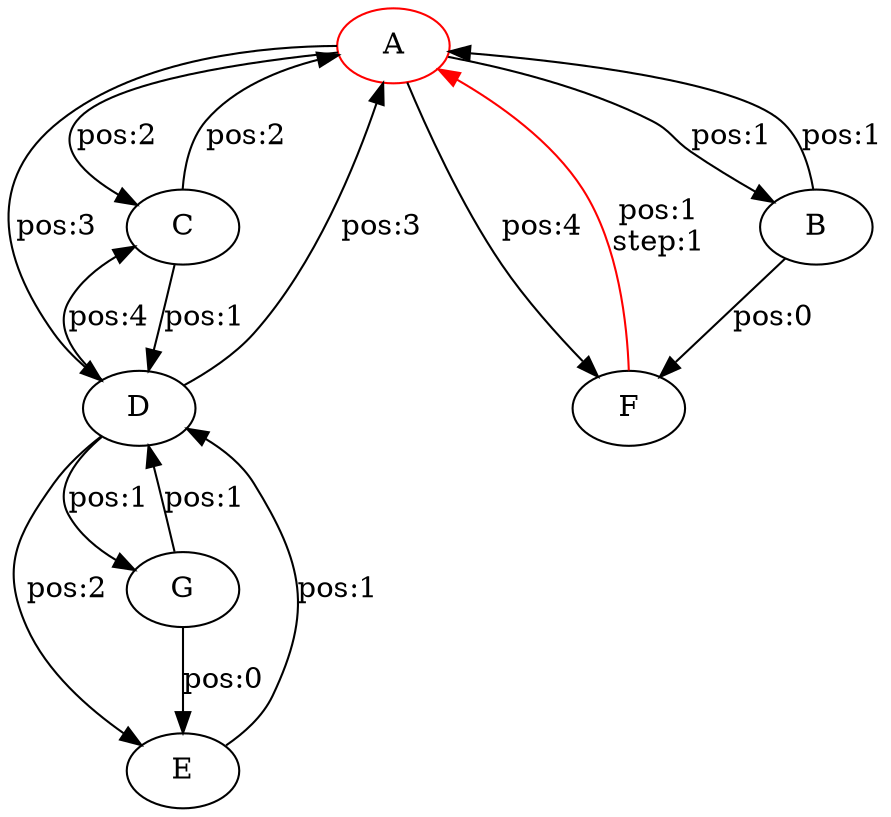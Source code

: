 digraph {
	A [label="A",color="red"];
	B [label="B"];
	C [label="C"];
	D [label="D"];
	E [label="E"];
	F [label="F"];
	G [label="G"];

	B -> A [label="pos:1\n"];
	A -> C [label="pos:2\n"];
	C -> D [label="pos:1\n"];
	A -> D [label="pos:3\n"];
	A -> F [label="pos:4\n"];
	E -> D [label="pos:1\n"];
	G -> D [label="pos:1\n"];
	A -> B [label="pos:1\n"];
	C -> A [label="pos:2\n"];
	D -> C [label="pos:4\n"];
	D -> A [label="pos:3\n"];
	F -> A [label="pos:1\nstep:1\n",color=red];
	D -> E [label="pos:2\n"];
	D -> G [label="pos:1\n"];
	B -> F [label="pos:0\n"];
	G -> E [label="pos:0\n"];
}
